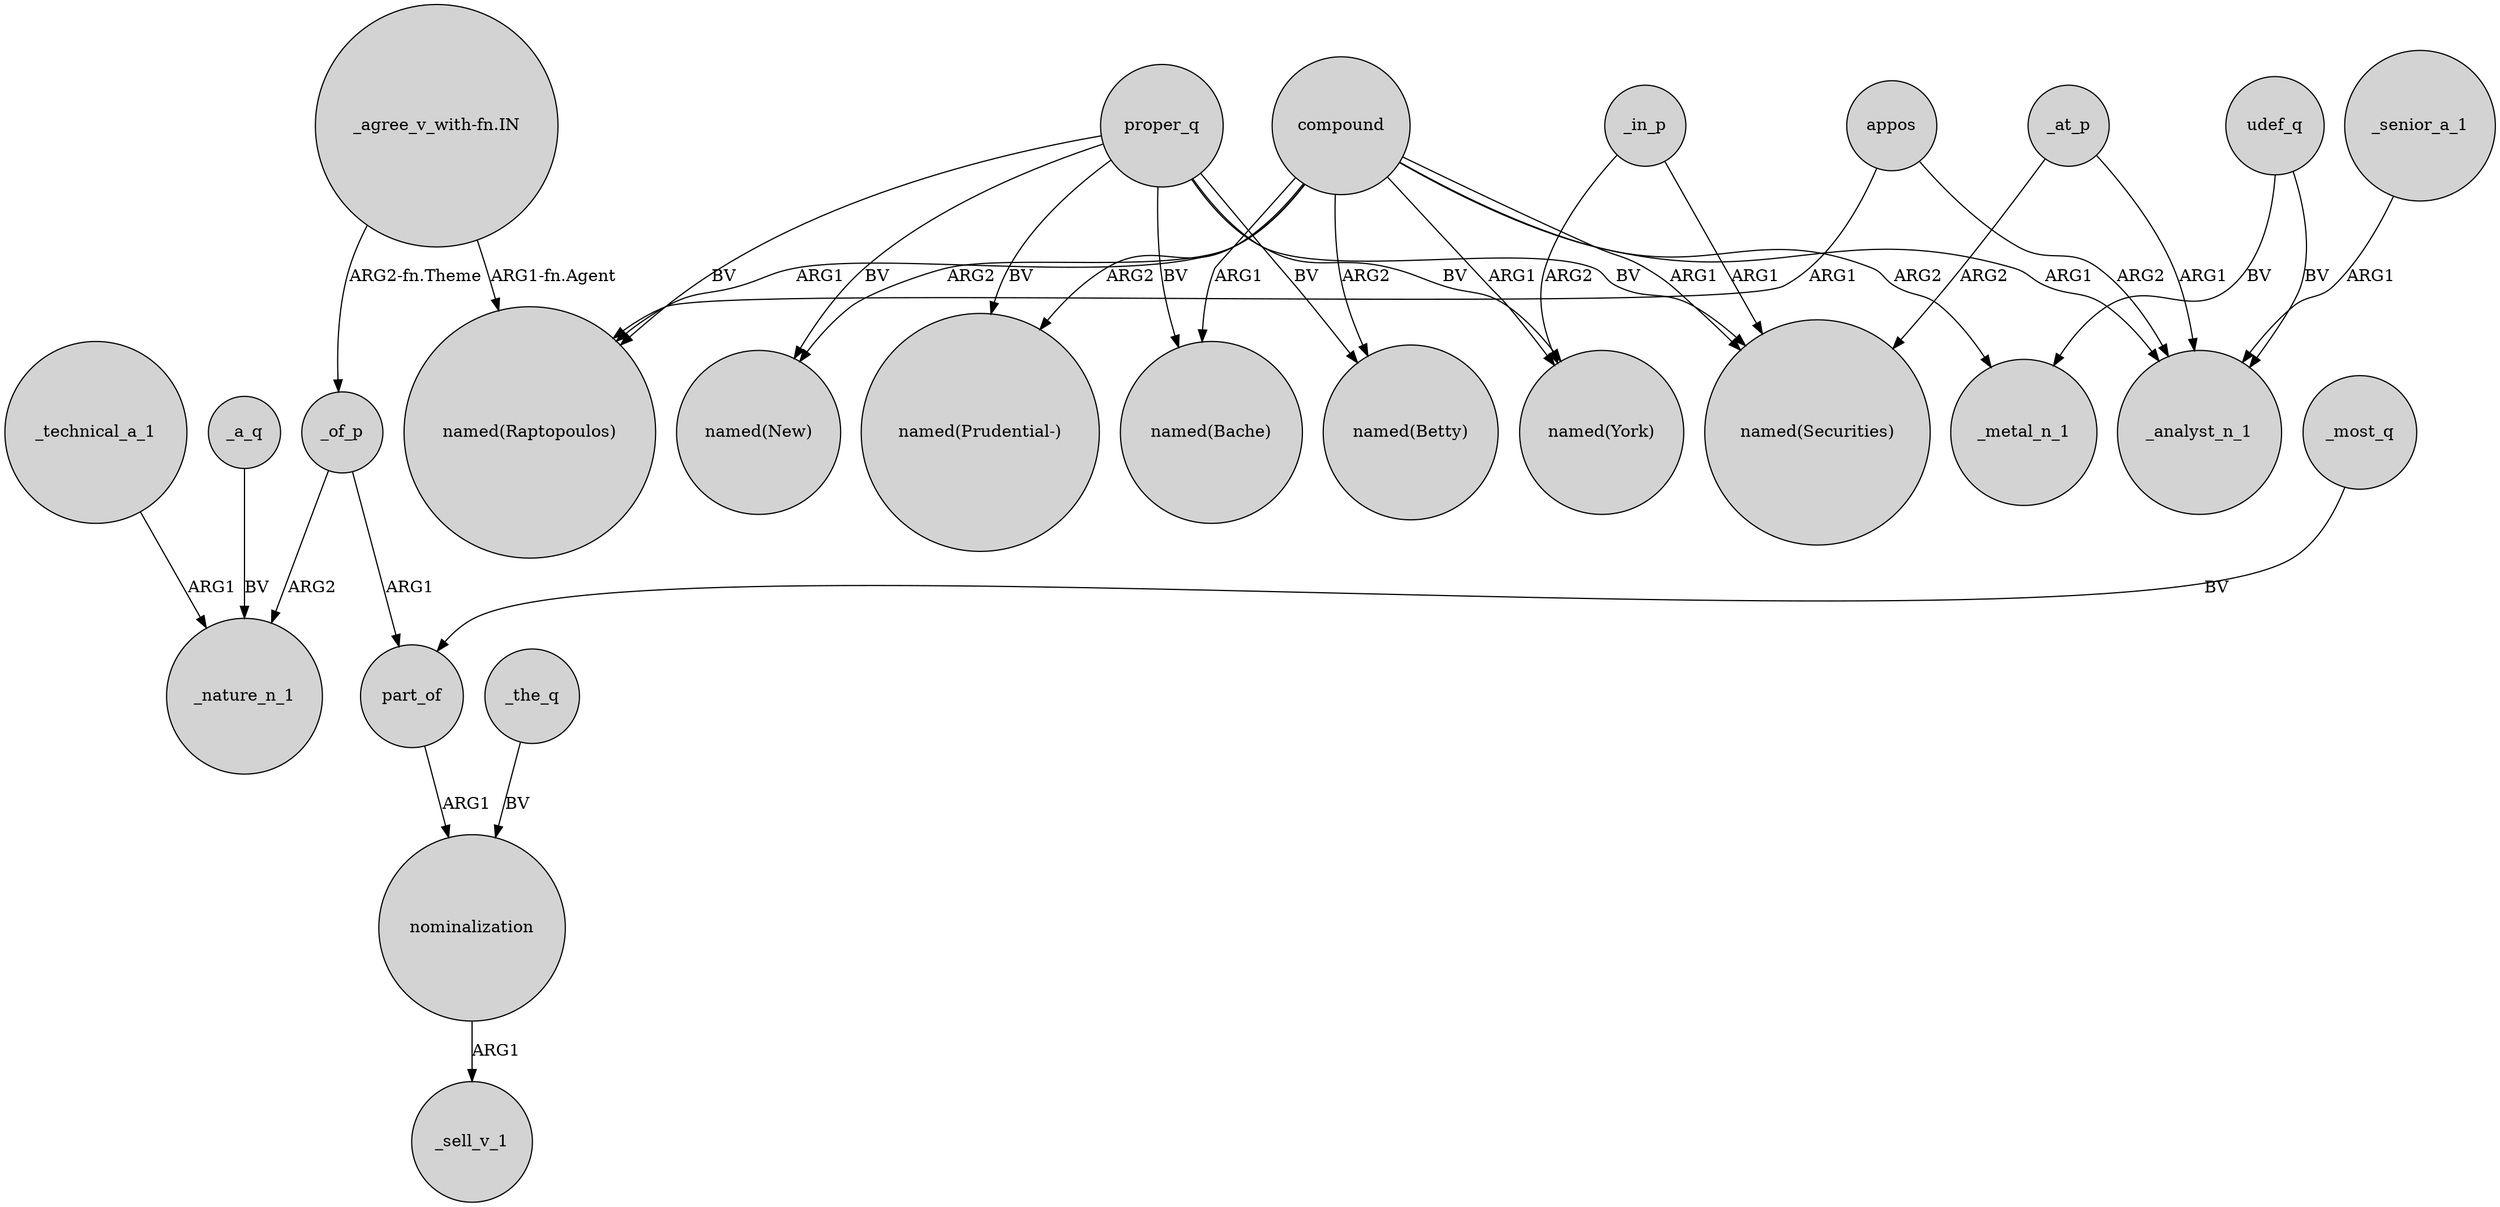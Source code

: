 digraph {
	node [shape=circle style=filled]
	nominalization -> _sell_v_1 [label=ARG1]
	compound -> "named(New)" [label=ARG2]
	proper_q -> "named(Betty)" [label=BV]
	_at_p -> "named(Securities)" [label=ARG2]
	proper_q -> "named(Raptopoulos)" [label=BV]
	"_agree_v_with-fn.IN" -> "named(Raptopoulos)" [label="ARG1-fn.Agent"]
	"_agree_v_with-fn.IN" -> _of_p [label="ARG2-fn.Theme"]
	proper_q -> "named(New)" [label=BV]
	compound -> "named(Prudential-)" [label=ARG2]
	proper_q -> "named(Bache)" [label=BV]
	part_of -> nominalization [label=ARG1]
	_technical_a_1 -> _nature_n_1 [label=ARG1]
	_of_p -> part_of [label=ARG1]
	_at_p -> _analyst_n_1 [label=ARG1]
	appos -> _analyst_n_1 [label=ARG2]
	compound -> "named(Bache)" [label=ARG1]
	proper_q -> "named(Prudential-)" [label=BV]
	compound -> "named(York)" [label=ARG1]
	compound -> _metal_n_1 [label=ARG2]
	_of_p -> _nature_n_1 [label=ARG2]
	appos -> "named(Raptopoulos)" [label=ARG1]
	proper_q -> "named(Securities)" [label=BV]
	udef_q -> _metal_n_1 [label=BV]
	_in_p -> "named(York)" [label=ARG2]
	compound -> "named(Raptopoulos)" [label=ARG1]
	_most_q -> part_of [label=BV]
	_a_q -> _nature_n_1 [label=BV]
	_senior_a_1 -> _analyst_n_1 [label=ARG1]
	proper_q -> "named(York)" [label=BV]
	udef_q -> _analyst_n_1 [label=BV]
	compound -> "named(Securities)" [label=ARG1]
	_the_q -> nominalization [label=BV]
	_in_p -> "named(Securities)" [label=ARG1]
	compound -> "named(Betty)" [label=ARG2]
	compound -> _analyst_n_1 [label=ARG1]
}
